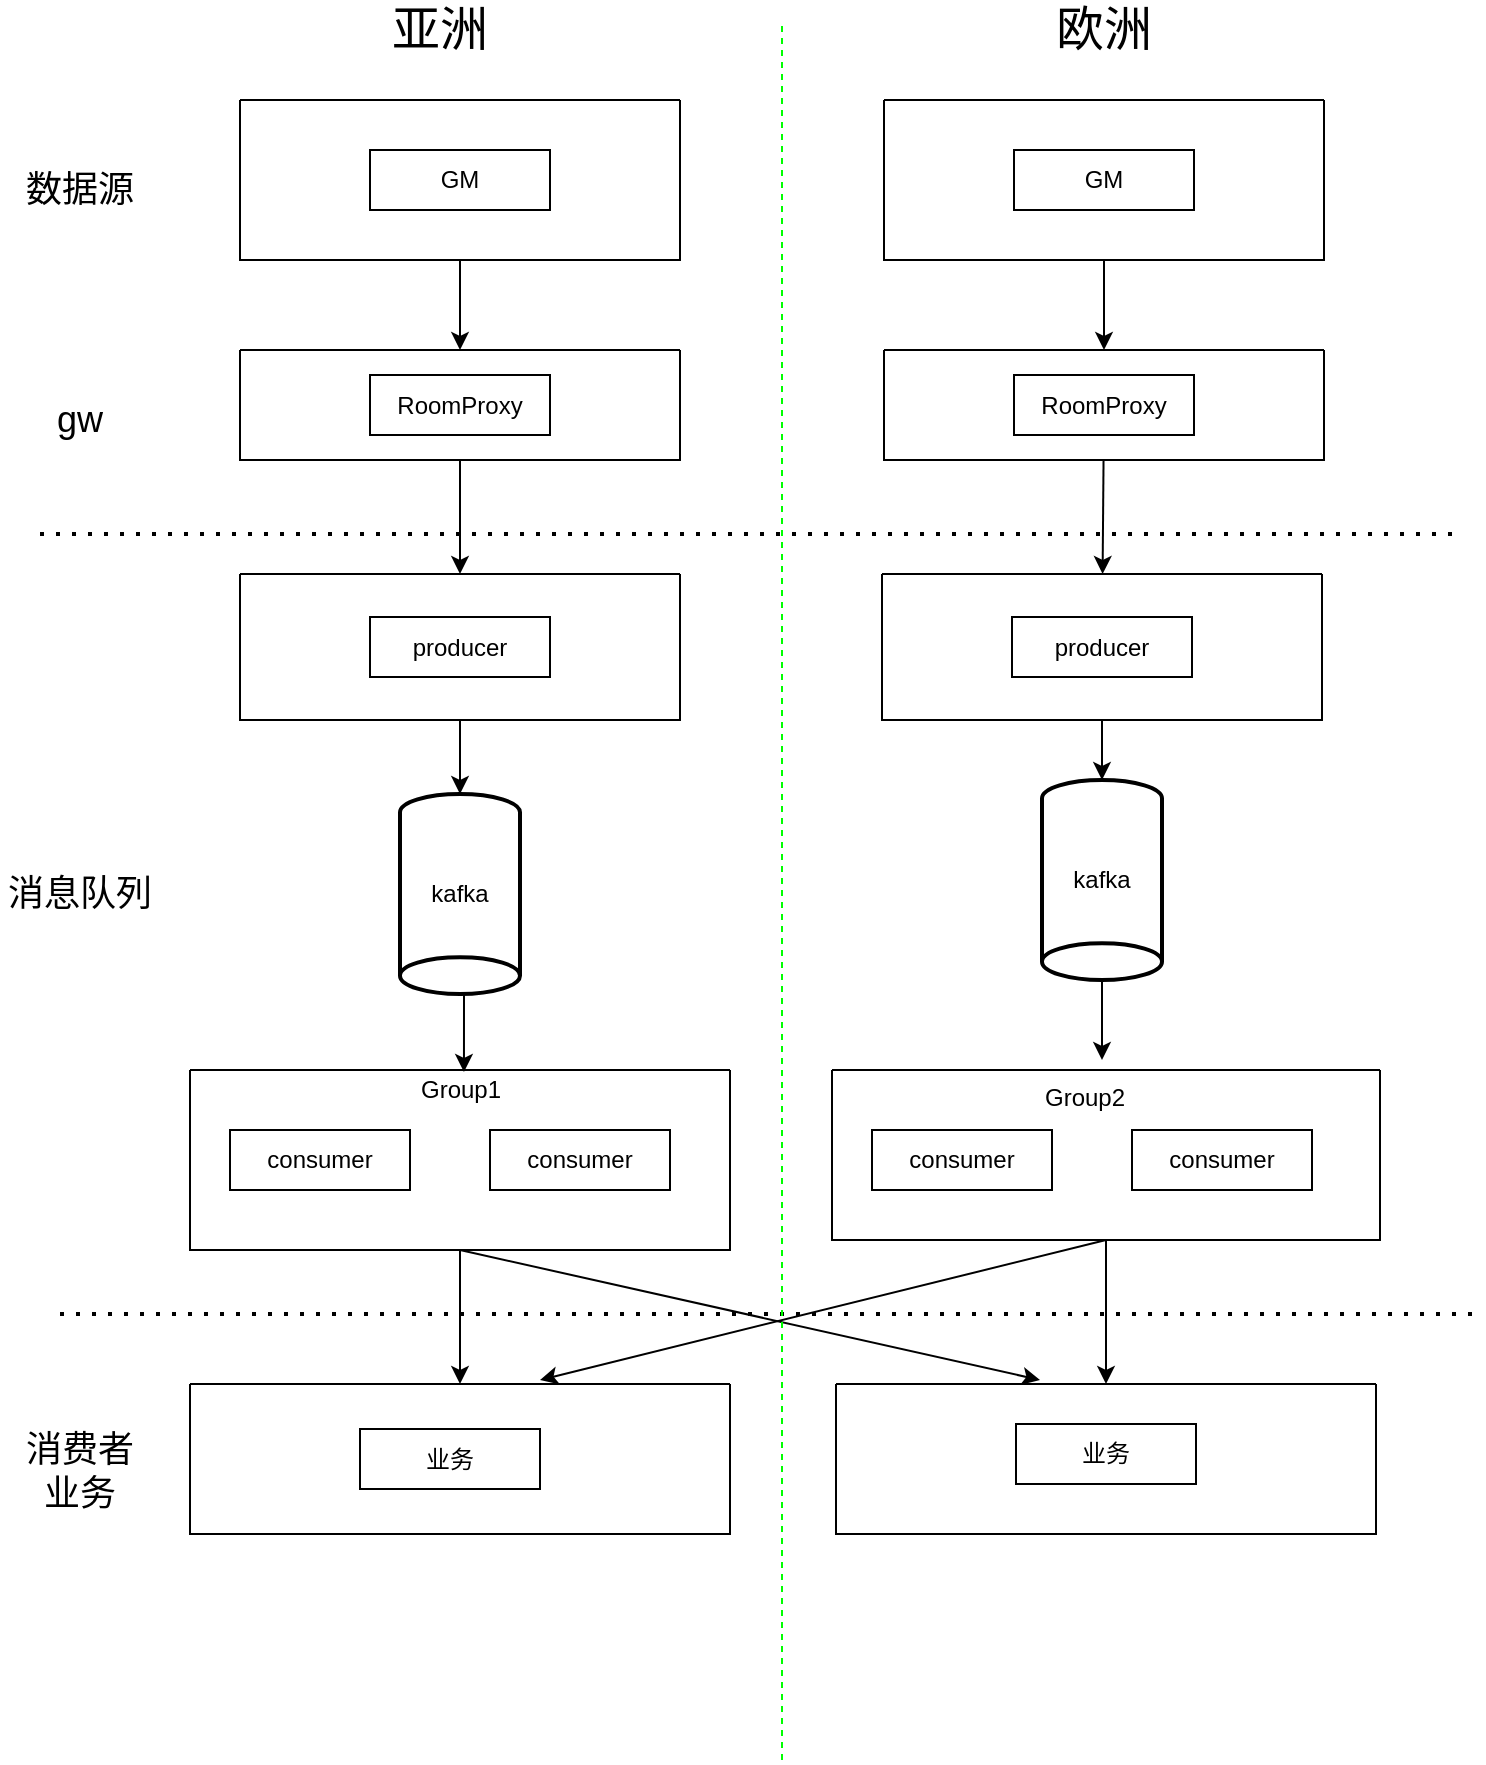 <mxfile version="16.5.6" type="github">
  <diagram id="gsZYS-V4wySIiN6geGYU" name="Page-1">
    <mxGraphModel dx="1422" dy="771" grid="0" gridSize="10" guides="1" tooltips="1" connect="1" arrows="1" fold="1" page="1" pageScale="1" pageWidth="827" pageHeight="1169" math="0" shadow="0">
      <root>
        <mxCell id="0" />
        <mxCell id="1" parent="0" />
        <mxCell id="m6_ld3KDYOjiRSKoo81R-40" style="edgeStyle=orthogonalEdgeStyle;rounded=0;orthogonalLoop=1;jettySize=auto;html=1;exitX=0.5;exitY=1;exitDx=0;exitDy=0;entryX=0.5;entryY=0;entryDx=0;entryDy=0;" edge="1" parent="1" source="m6_ld3KDYOjiRSKoo81R-1" target="m6_ld3KDYOjiRSKoo81R-35">
          <mxGeometry relative="1" as="geometry" />
        </mxCell>
        <mxCell id="m6_ld3KDYOjiRSKoo81R-1" value="" style="swimlane;startSize=0;" vertex="1" parent="1">
          <mxGeometry x="180" y="100" width="220" height="80" as="geometry" />
        </mxCell>
        <mxCell id="m6_ld3KDYOjiRSKoo81R-2" value="GM" style="rounded=0;whiteSpace=wrap;html=1;" vertex="1" parent="m6_ld3KDYOjiRSKoo81R-1">
          <mxGeometry x="65" y="25" width="90" height="30" as="geometry" />
        </mxCell>
        <mxCell id="m6_ld3KDYOjiRSKoo81R-29" style="edgeStyle=orthogonalEdgeStyle;rounded=0;orthogonalLoop=1;jettySize=auto;html=1;exitX=0.5;exitY=1;exitDx=0;exitDy=0;" edge="1" parent="1" source="m6_ld3KDYOjiRSKoo81R-5" target="m6_ld3KDYOjiRSKoo81R-22">
          <mxGeometry relative="1" as="geometry" />
        </mxCell>
        <mxCell id="m6_ld3KDYOjiRSKoo81R-65" style="edgeStyle=none;rounded=0;orthogonalLoop=1;jettySize=auto;html=1;exitX=0.5;exitY=1;exitDx=0;exitDy=0;fontSize=18;" edge="1" parent="1" source="m6_ld3KDYOjiRSKoo81R-5">
          <mxGeometry relative="1" as="geometry">
            <mxPoint x="580" y="740" as="targetPoint" />
          </mxGeometry>
        </mxCell>
        <mxCell id="m6_ld3KDYOjiRSKoo81R-5" value="" style="swimlane;startSize=0;" vertex="1" parent="1">
          <mxGeometry x="155" y="585" width="270" height="90" as="geometry" />
        </mxCell>
        <mxCell id="m6_ld3KDYOjiRSKoo81R-7" value="consumer" style="rounded=0;whiteSpace=wrap;html=1;" vertex="1" parent="m6_ld3KDYOjiRSKoo81R-5">
          <mxGeometry x="20" y="30" width="90" height="30" as="geometry" />
        </mxCell>
        <mxCell id="m6_ld3KDYOjiRSKoo81R-13" value="consumer" style="rounded=0;whiteSpace=wrap;html=1;" vertex="1" parent="m6_ld3KDYOjiRSKoo81R-5">
          <mxGeometry x="150" y="30" width="90" height="30" as="geometry" />
        </mxCell>
        <mxCell id="m6_ld3KDYOjiRSKoo81R-31" value="Group1" style="text;html=1;align=center;verticalAlign=middle;resizable=0;points=[];autosize=1;strokeColor=none;fillColor=none;" vertex="1" parent="m6_ld3KDYOjiRSKoo81R-5">
          <mxGeometry x="105" width="60" height="20" as="geometry" />
        </mxCell>
        <mxCell id="m6_ld3KDYOjiRSKoo81R-12" style="edgeStyle=orthogonalEdgeStyle;rounded=0;orthogonalLoop=1;jettySize=auto;html=1;exitX=0.5;exitY=1;exitDx=0;exitDy=0;entryX=0;entryY=0.5;entryDx=0;entryDy=0;entryPerimeter=0;" edge="1" parent="1" source="m6_ld3KDYOjiRSKoo81R-9" target="m6_ld3KDYOjiRSKoo81R-11">
          <mxGeometry relative="1" as="geometry" />
        </mxCell>
        <mxCell id="m6_ld3KDYOjiRSKoo81R-9" value="" style="swimlane;startSize=0;" vertex="1" parent="1">
          <mxGeometry x="180" y="337" width="220" height="73" as="geometry" />
        </mxCell>
        <mxCell id="m6_ld3KDYOjiRSKoo81R-10" value="producer" style="rounded=0;whiteSpace=wrap;html=1;" vertex="1" parent="m6_ld3KDYOjiRSKoo81R-9">
          <mxGeometry x="65" y="21.5" width="90" height="30" as="geometry" />
        </mxCell>
        <mxCell id="m6_ld3KDYOjiRSKoo81R-49" style="edgeStyle=orthogonalEdgeStyle;rounded=0;orthogonalLoop=1;jettySize=auto;html=1;exitX=1;exitY=0.5;exitDx=0;exitDy=0;exitPerimeter=0;entryX=0.533;entryY=0.05;entryDx=0;entryDy=0;entryPerimeter=0;fontSize=18;" edge="1" parent="1" source="m6_ld3KDYOjiRSKoo81R-11" target="m6_ld3KDYOjiRSKoo81R-31">
          <mxGeometry relative="1" as="geometry" />
        </mxCell>
        <mxCell id="m6_ld3KDYOjiRSKoo81R-11" value="kafka" style="strokeWidth=2;html=1;shape=mxgraph.flowchart.direct_data;whiteSpace=wrap;direction=south;" vertex="1" parent="1">
          <mxGeometry x="260" y="447" width="60" height="100" as="geometry" />
        </mxCell>
        <mxCell id="m6_ld3KDYOjiRSKoo81R-30" style="edgeStyle=orthogonalEdgeStyle;rounded=0;orthogonalLoop=1;jettySize=auto;html=1;exitX=0.5;exitY=1;exitDx=0;exitDy=0;entryX=0.5;entryY=0;entryDx=0;entryDy=0;" edge="1" parent="1" source="m6_ld3KDYOjiRSKoo81R-14" target="m6_ld3KDYOjiRSKoo81R-26">
          <mxGeometry relative="1" as="geometry" />
        </mxCell>
        <mxCell id="m6_ld3KDYOjiRSKoo81R-64" style="rounded=0;orthogonalLoop=1;jettySize=auto;html=1;exitX=0.5;exitY=1;exitDx=0;exitDy=0;fontSize=18;" edge="1" parent="1" source="m6_ld3KDYOjiRSKoo81R-14">
          <mxGeometry relative="1" as="geometry">
            <mxPoint x="330" y="740" as="targetPoint" />
          </mxGeometry>
        </mxCell>
        <mxCell id="m6_ld3KDYOjiRSKoo81R-14" value="" style="swimlane;startSize=0;" vertex="1" parent="1">
          <mxGeometry x="476" y="585" width="274" height="85" as="geometry" />
        </mxCell>
        <mxCell id="m6_ld3KDYOjiRSKoo81R-15" value="consumer" style="rounded=0;whiteSpace=wrap;html=1;" vertex="1" parent="m6_ld3KDYOjiRSKoo81R-14">
          <mxGeometry x="20" y="30" width="90" height="30" as="geometry" />
        </mxCell>
        <mxCell id="m6_ld3KDYOjiRSKoo81R-16" value="consumer" style="rounded=0;whiteSpace=wrap;html=1;" vertex="1" parent="m6_ld3KDYOjiRSKoo81R-14">
          <mxGeometry x="150" y="30" width="90" height="30" as="geometry" />
        </mxCell>
        <mxCell id="m6_ld3KDYOjiRSKoo81R-21" value="" style="endArrow=none;dashed=1;html=1;dashPattern=1 3;strokeWidth=2;rounded=0;" edge="1" parent="1">
          <mxGeometry width="50" height="50" relative="1" as="geometry">
            <mxPoint x="80" y="317" as="sourcePoint" />
            <mxPoint x="790" y="317" as="targetPoint" />
          </mxGeometry>
        </mxCell>
        <mxCell id="m6_ld3KDYOjiRSKoo81R-22" value="" style="swimlane;startSize=0;" vertex="1" parent="1">
          <mxGeometry x="155" y="742" width="270" height="75" as="geometry" />
        </mxCell>
        <mxCell id="m6_ld3KDYOjiRSKoo81R-23" value="业务" style="rounded=0;whiteSpace=wrap;html=1;" vertex="1" parent="m6_ld3KDYOjiRSKoo81R-22">
          <mxGeometry x="85" y="22.5" width="90" height="30" as="geometry" />
        </mxCell>
        <mxCell id="m6_ld3KDYOjiRSKoo81R-26" value="" style="swimlane;startSize=0;" vertex="1" parent="1">
          <mxGeometry x="478" y="742" width="270" height="75" as="geometry" />
        </mxCell>
        <mxCell id="m6_ld3KDYOjiRSKoo81R-25" value="业务" style="rounded=0;whiteSpace=wrap;html=1;" vertex="1" parent="m6_ld3KDYOjiRSKoo81R-26">
          <mxGeometry x="90" y="20" width="90" height="30" as="geometry" />
        </mxCell>
        <mxCell id="m6_ld3KDYOjiRSKoo81R-32" value="Group2" style="text;html=1;align=center;verticalAlign=middle;resizable=0;points=[];autosize=1;strokeColor=none;fillColor=none;" vertex="1" parent="1">
          <mxGeometry x="572" y="589" width="60" height="20" as="geometry" />
        </mxCell>
        <mxCell id="m6_ld3KDYOjiRSKoo81R-34" value="" style="endArrow=none;dashed=1;html=1;dashPattern=1 3;strokeWidth=2;rounded=0;" edge="1" parent="1">
          <mxGeometry width="50" height="50" relative="1" as="geometry">
            <mxPoint x="90" y="707" as="sourcePoint" />
            <mxPoint x="800" y="707" as="targetPoint" />
          </mxGeometry>
        </mxCell>
        <mxCell id="m6_ld3KDYOjiRSKoo81R-41" style="edgeStyle=orthogonalEdgeStyle;rounded=0;orthogonalLoop=1;jettySize=auto;html=1;exitX=0.5;exitY=1;exitDx=0;exitDy=0;entryX=0.5;entryY=0;entryDx=0;entryDy=0;" edge="1" parent="1" source="m6_ld3KDYOjiRSKoo81R-35" target="m6_ld3KDYOjiRSKoo81R-9">
          <mxGeometry relative="1" as="geometry" />
        </mxCell>
        <mxCell id="m6_ld3KDYOjiRSKoo81R-35" value="" style="swimlane;startSize=0;" vertex="1" parent="1">
          <mxGeometry x="180" y="225" width="220" height="55" as="geometry" />
        </mxCell>
        <mxCell id="m6_ld3KDYOjiRSKoo81R-37" value="RoomProxy" style="rounded=0;whiteSpace=wrap;html=1;" vertex="1" parent="m6_ld3KDYOjiRSKoo81R-35">
          <mxGeometry x="65" y="12.5" width="90" height="30" as="geometry" />
        </mxCell>
        <mxCell id="m6_ld3KDYOjiRSKoo81R-42" value="&lt;font style=&quot;font-size: 18px&quot;&gt;数据源&lt;/font&gt;" style="text;html=1;strokeColor=none;fillColor=none;align=center;verticalAlign=middle;whiteSpace=wrap;rounded=0;" vertex="1" parent="1">
          <mxGeometry x="70" y="130" width="60" height="30" as="geometry" />
        </mxCell>
        <mxCell id="m6_ld3KDYOjiRSKoo81R-43" value="&lt;font style=&quot;font-size: 18px&quot;&gt;gw&lt;/font&gt;" style="text;html=1;strokeColor=none;fillColor=none;align=center;verticalAlign=middle;whiteSpace=wrap;rounded=0;" vertex="1" parent="1">
          <mxGeometry x="70" y="245" width="60" height="30" as="geometry" />
        </mxCell>
        <mxCell id="m6_ld3KDYOjiRSKoo81R-44" value="&lt;font style=&quot;font-size: 18px&quot;&gt;消息队列&lt;/font&gt;" style="text;html=1;strokeColor=none;fillColor=none;align=center;verticalAlign=middle;whiteSpace=wrap;rounded=0;" vertex="1" parent="1">
          <mxGeometry x="60" y="481" width="80" height="32" as="geometry" />
        </mxCell>
        <mxCell id="m6_ld3KDYOjiRSKoo81R-45" value="&lt;font style=&quot;font-size: 18px&quot;&gt;消费者&lt;br&gt;业务&lt;br&gt;&lt;/font&gt;" style="text;html=1;strokeColor=none;fillColor=none;align=center;verticalAlign=middle;whiteSpace=wrap;rounded=0;" vertex="1" parent="1">
          <mxGeometry x="60" y="770" width="80" height="32" as="geometry" />
        </mxCell>
        <mxCell id="m6_ld3KDYOjiRSKoo81R-47" value="" style="endArrow=none;dashed=1;html=1;rounded=0;fontSize=18;strokeColor=#00FF00;" edge="1" parent="1">
          <mxGeometry width="50" height="50" relative="1" as="geometry">
            <mxPoint x="451" y="930" as="sourcePoint" />
            <mxPoint x="451" y="60" as="targetPoint" />
          </mxGeometry>
        </mxCell>
        <mxCell id="m6_ld3KDYOjiRSKoo81R-63" style="edgeStyle=orthogonalEdgeStyle;rounded=0;orthogonalLoop=1;jettySize=auto;html=1;exitX=1;exitY=0.5;exitDx=0;exitDy=0;exitPerimeter=0;fontSize=18;" edge="1" parent="1" source="m6_ld3KDYOjiRSKoo81R-54">
          <mxGeometry relative="1" as="geometry">
            <mxPoint x="611" y="580" as="targetPoint" />
          </mxGeometry>
        </mxCell>
        <mxCell id="m6_ld3KDYOjiRSKoo81R-54" value="kafka" style="strokeWidth=2;html=1;shape=mxgraph.flowchart.direct_data;whiteSpace=wrap;direction=south;" vertex="1" parent="1">
          <mxGeometry x="581" y="440" width="60" height="100" as="geometry" />
        </mxCell>
        <mxCell id="m6_ld3KDYOjiRSKoo81R-57" style="edgeStyle=orthogonalEdgeStyle;rounded=0;orthogonalLoop=1;jettySize=auto;html=1;exitX=0.5;exitY=1;exitDx=0;exitDy=0;entryX=0;entryY=0.5;entryDx=0;entryDy=0;entryPerimeter=0;fontSize=18;" edge="1" parent="1" source="m6_ld3KDYOjiRSKoo81R-55" target="m6_ld3KDYOjiRSKoo81R-54">
          <mxGeometry relative="1" as="geometry" />
        </mxCell>
        <mxCell id="m6_ld3KDYOjiRSKoo81R-55" value="" style="swimlane;startSize=0;" vertex="1" parent="1">
          <mxGeometry x="501" y="337" width="220" height="73" as="geometry" />
        </mxCell>
        <mxCell id="m6_ld3KDYOjiRSKoo81R-56" value="producer" style="rounded=0;whiteSpace=wrap;html=1;" vertex="1" parent="m6_ld3KDYOjiRSKoo81R-55">
          <mxGeometry x="65" y="21.5" width="90" height="30" as="geometry" />
        </mxCell>
        <mxCell id="m6_ld3KDYOjiRSKoo81R-66" style="edgeStyle=orthogonalEdgeStyle;rounded=0;orthogonalLoop=1;jettySize=auto;html=1;exitX=0.5;exitY=1;exitDx=0;exitDy=0;entryX=0.5;entryY=0;entryDx=0;entryDy=0;" edge="1" parent="1" source="m6_ld3KDYOjiRSKoo81R-67" target="m6_ld3KDYOjiRSKoo81R-69">
          <mxGeometry relative="1" as="geometry" />
        </mxCell>
        <mxCell id="m6_ld3KDYOjiRSKoo81R-67" value="" style="swimlane;startSize=0;" vertex="1" parent="1">
          <mxGeometry x="502" y="100" width="220" height="80" as="geometry" />
        </mxCell>
        <mxCell id="m6_ld3KDYOjiRSKoo81R-68" value="GM" style="rounded=0;whiteSpace=wrap;html=1;" vertex="1" parent="m6_ld3KDYOjiRSKoo81R-67">
          <mxGeometry x="65" y="25" width="90" height="30" as="geometry" />
        </mxCell>
        <mxCell id="m6_ld3KDYOjiRSKoo81R-71" style="edgeStyle=none;rounded=0;orthogonalLoop=1;jettySize=auto;html=1;fontSize=18;" edge="1" parent="1" source="m6_ld3KDYOjiRSKoo81R-69" target="m6_ld3KDYOjiRSKoo81R-55">
          <mxGeometry relative="1" as="geometry" />
        </mxCell>
        <mxCell id="m6_ld3KDYOjiRSKoo81R-69" value="" style="swimlane;startSize=0;" vertex="1" parent="1">
          <mxGeometry x="502" y="225" width="220" height="55" as="geometry" />
        </mxCell>
        <mxCell id="m6_ld3KDYOjiRSKoo81R-70" value="RoomProxy" style="rounded=0;whiteSpace=wrap;html=1;" vertex="1" parent="m6_ld3KDYOjiRSKoo81R-69">
          <mxGeometry x="65" y="12.5" width="90" height="30" as="geometry" />
        </mxCell>
        <mxCell id="m6_ld3KDYOjiRSKoo81R-73" value="&lt;font style=&quot;font-size: 24px&quot;&gt;亚洲&lt;/font&gt;" style="text;html=1;strokeColor=none;fillColor=none;align=center;verticalAlign=middle;whiteSpace=wrap;rounded=0;fontSize=18;" vertex="1" parent="1">
          <mxGeometry x="250" y="50" width="60" height="30" as="geometry" />
        </mxCell>
        <mxCell id="m6_ld3KDYOjiRSKoo81R-74" value="&lt;font style=&quot;font-size: 24px&quot;&gt;欧洲&lt;/font&gt;" style="text;html=1;strokeColor=none;fillColor=none;align=center;verticalAlign=middle;whiteSpace=wrap;rounded=0;fontSize=18;" vertex="1" parent="1">
          <mxGeometry x="582" y="50" width="60" height="30" as="geometry" />
        </mxCell>
      </root>
    </mxGraphModel>
  </diagram>
</mxfile>
